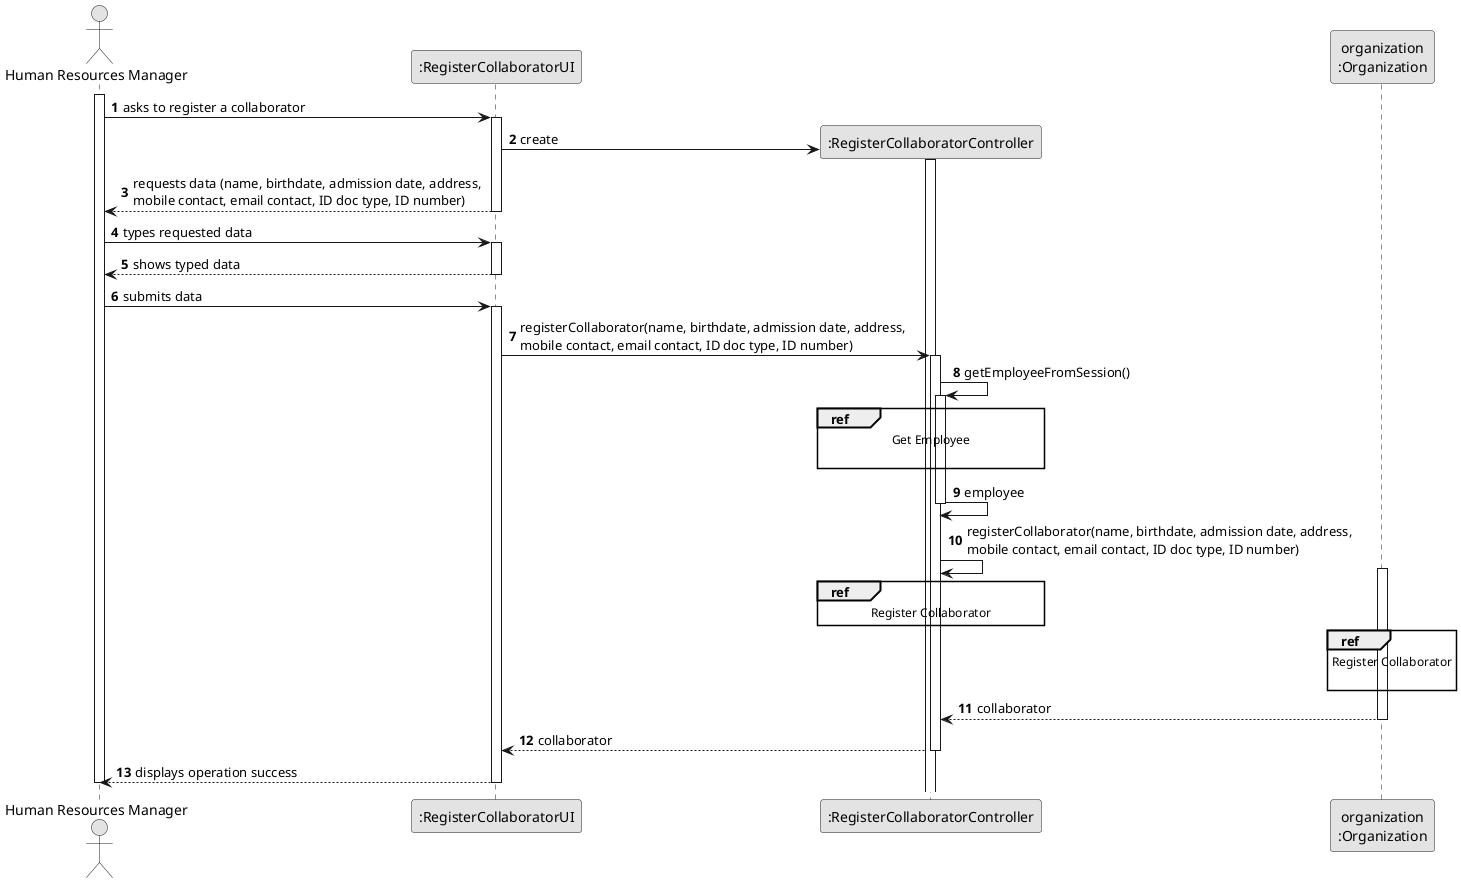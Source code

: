 @startuml
skinparam monochrome true
skinparam packageStyle rectangle
skinparam shadowing false

autonumber

'hide footbox
actor "Human Resources Manager" as ADM
participant ":RegisterCollaboratorUI" as UI
participant ":RegisterCollaboratorController" as CTRL
participant "organization\n:Organization" as ORG

activate ADM

    ADM -> UI : asks to register a collaborator

    activate UI

        UI -> CTRL** : create

        activate CTRL

        UI --> ADM : requests data (name, birthdate, admission date, address, \nmobile contact, email contact, ID doc type, ID number)
    deactivate UI

    ADM -> UI : types requested data
    activate UI

        UI --> ADM : shows typed data
    deactivate UI

    ADM -> UI : submits data
    activate UI

        UI -> CTRL : registerCollaborator(name, birthdate, admission date, address, \nmobile contact, email contact, ID doc type, ID number)
        activate CTRL

            CTRL -> CTRL : getEmployeeFromSession()
            activate CTRL

                ref over CTRL
                    Get Employee

                end ref
                CTRL -> CTRL : employee
            deactivate CTRL

            CTRL -> CTRL: registerCollaborator(name, birthdate, admission date, address, \nmobile contact, email contact, ID doc type, ID number)
            activate ORG

                ref over CTRL
                    Register Collaborator
                end

                                ref over ORG
                                    Register Collaborator

                end

                ORG --> CTRL : collaborator
            deactivate ORG

            CTRL --> UI: collaborator
            deactivate CTRL
            UI --> ADM: displays operation success
    deactivate UI

deactivate ADM

@enduml